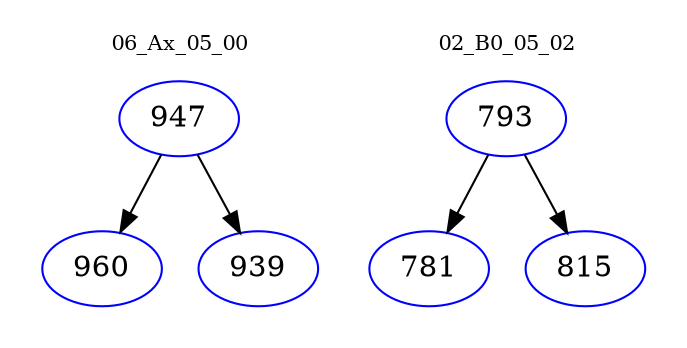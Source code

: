 digraph{
subgraph cluster_0 {
color = white
label = "06_Ax_05_00";
fontsize=10;
T0_947 [label="947", color="blue"]
T0_947 -> T0_960 [color="black"]
T0_960 [label="960", color="blue"]
T0_947 -> T0_939 [color="black"]
T0_939 [label="939", color="blue"]
}
subgraph cluster_1 {
color = white
label = "02_B0_05_02";
fontsize=10;
T1_793 [label="793", color="blue"]
T1_793 -> T1_781 [color="black"]
T1_781 [label="781", color="blue"]
T1_793 -> T1_815 [color="black"]
T1_815 [label="815", color="blue"]
}
}
